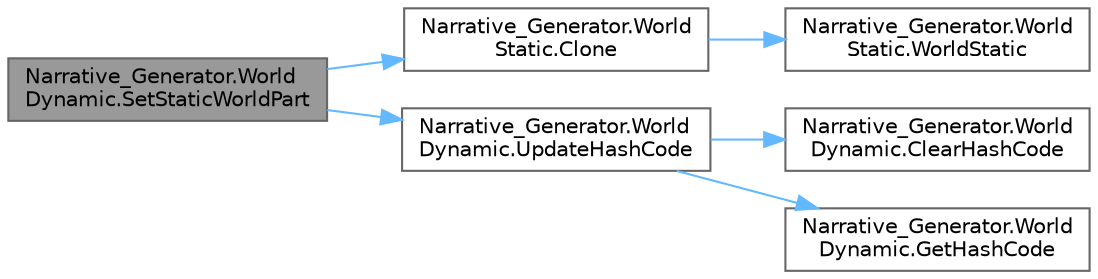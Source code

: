 digraph "Narrative_Generator.WorldDynamic.SetStaticWorldPart"
{
 // LATEX_PDF_SIZE
  bgcolor="transparent";
  edge [fontname=Helvetica,fontsize=10,labelfontname=Helvetica,labelfontsize=10];
  node [fontname=Helvetica,fontsize=10,shape=box,height=0.2,width=0.4];
  rankdir="LR";
  Node1 [label="Narrative_Generator.World\lDynamic.SetStaticWorldPart",height=0.2,width=0.4,color="gray40", fillcolor="grey60", style="filled", fontcolor="black",tooltip="Adds a component with a static part of the state of this storyworld."];
  Node1 -> Node2 [color="steelblue1",style="solid"];
  Node2 [label="Narrative_Generator.World\lStatic.Clone",height=0.2,width=0.4,color="grey40", fillcolor="white", style="filled",URL="$class_narrative___generator_1_1_world_static.html#a685950a1e2025af9c823f4697f9d5d62",tooltip="Method for cloning an WorldStatic instance."];
  Node2 -> Node3 [color="steelblue1",style="solid"];
  Node3 [label="Narrative_Generator.World\lStatic.WorldStatic",height=0.2,width=0.4,color="grey40", fillcolor="white", style="filled",URL="$class_narrative___generator_1_1_world_static.html#a8997572a343eea8d0ba81e35c3a6ef2a",tooltip="Constructor without parameters."];
  Node1 -> Node4 [color="steelblue1",style="solid"];
  Node4 [label="Narrative_Generator.World\lDynamic.UpdateHashCode",height=0.2,width=0.4,color="grey40", fillcolor="white", style="filled",URL="$class_narrative___generator_1_1_world_dynamic.html#a14ee6a0a9695ebd179d4c378a63fffdc",tooltip="Updates (refresh) the current hash code value."];
  Node4 -> Node5 [color="steelblue1",style="solid"];
  Node5 [label="Narrative_Generator.World\lDynamic.ClearHashCode",height=0.2,width=0.4,color="grey40", fillcolor="white", style="filled",URL="$class_narrative___generator_1_1_world_dynamic.html#a09e69ba75f8c366973719ff2909d36b1",tooltip="Clears the current hash code value."];
  Node4 -> Node6 [color="steelblue1",style="solid"];
  Node6 [label="Narrative_Generator.World\lDynamic.GetHashCode",height=0.2,width=0.4,color="grey40", fillcolor="white", style="filled",URL="$class_narrative___generator_1_1_world_dynamic.html#aebfe541cb9cba87220afdc0b6e7da30b",tooltip="Calculates and returns the hash code of this instance of the WorldDynamic."];
}

